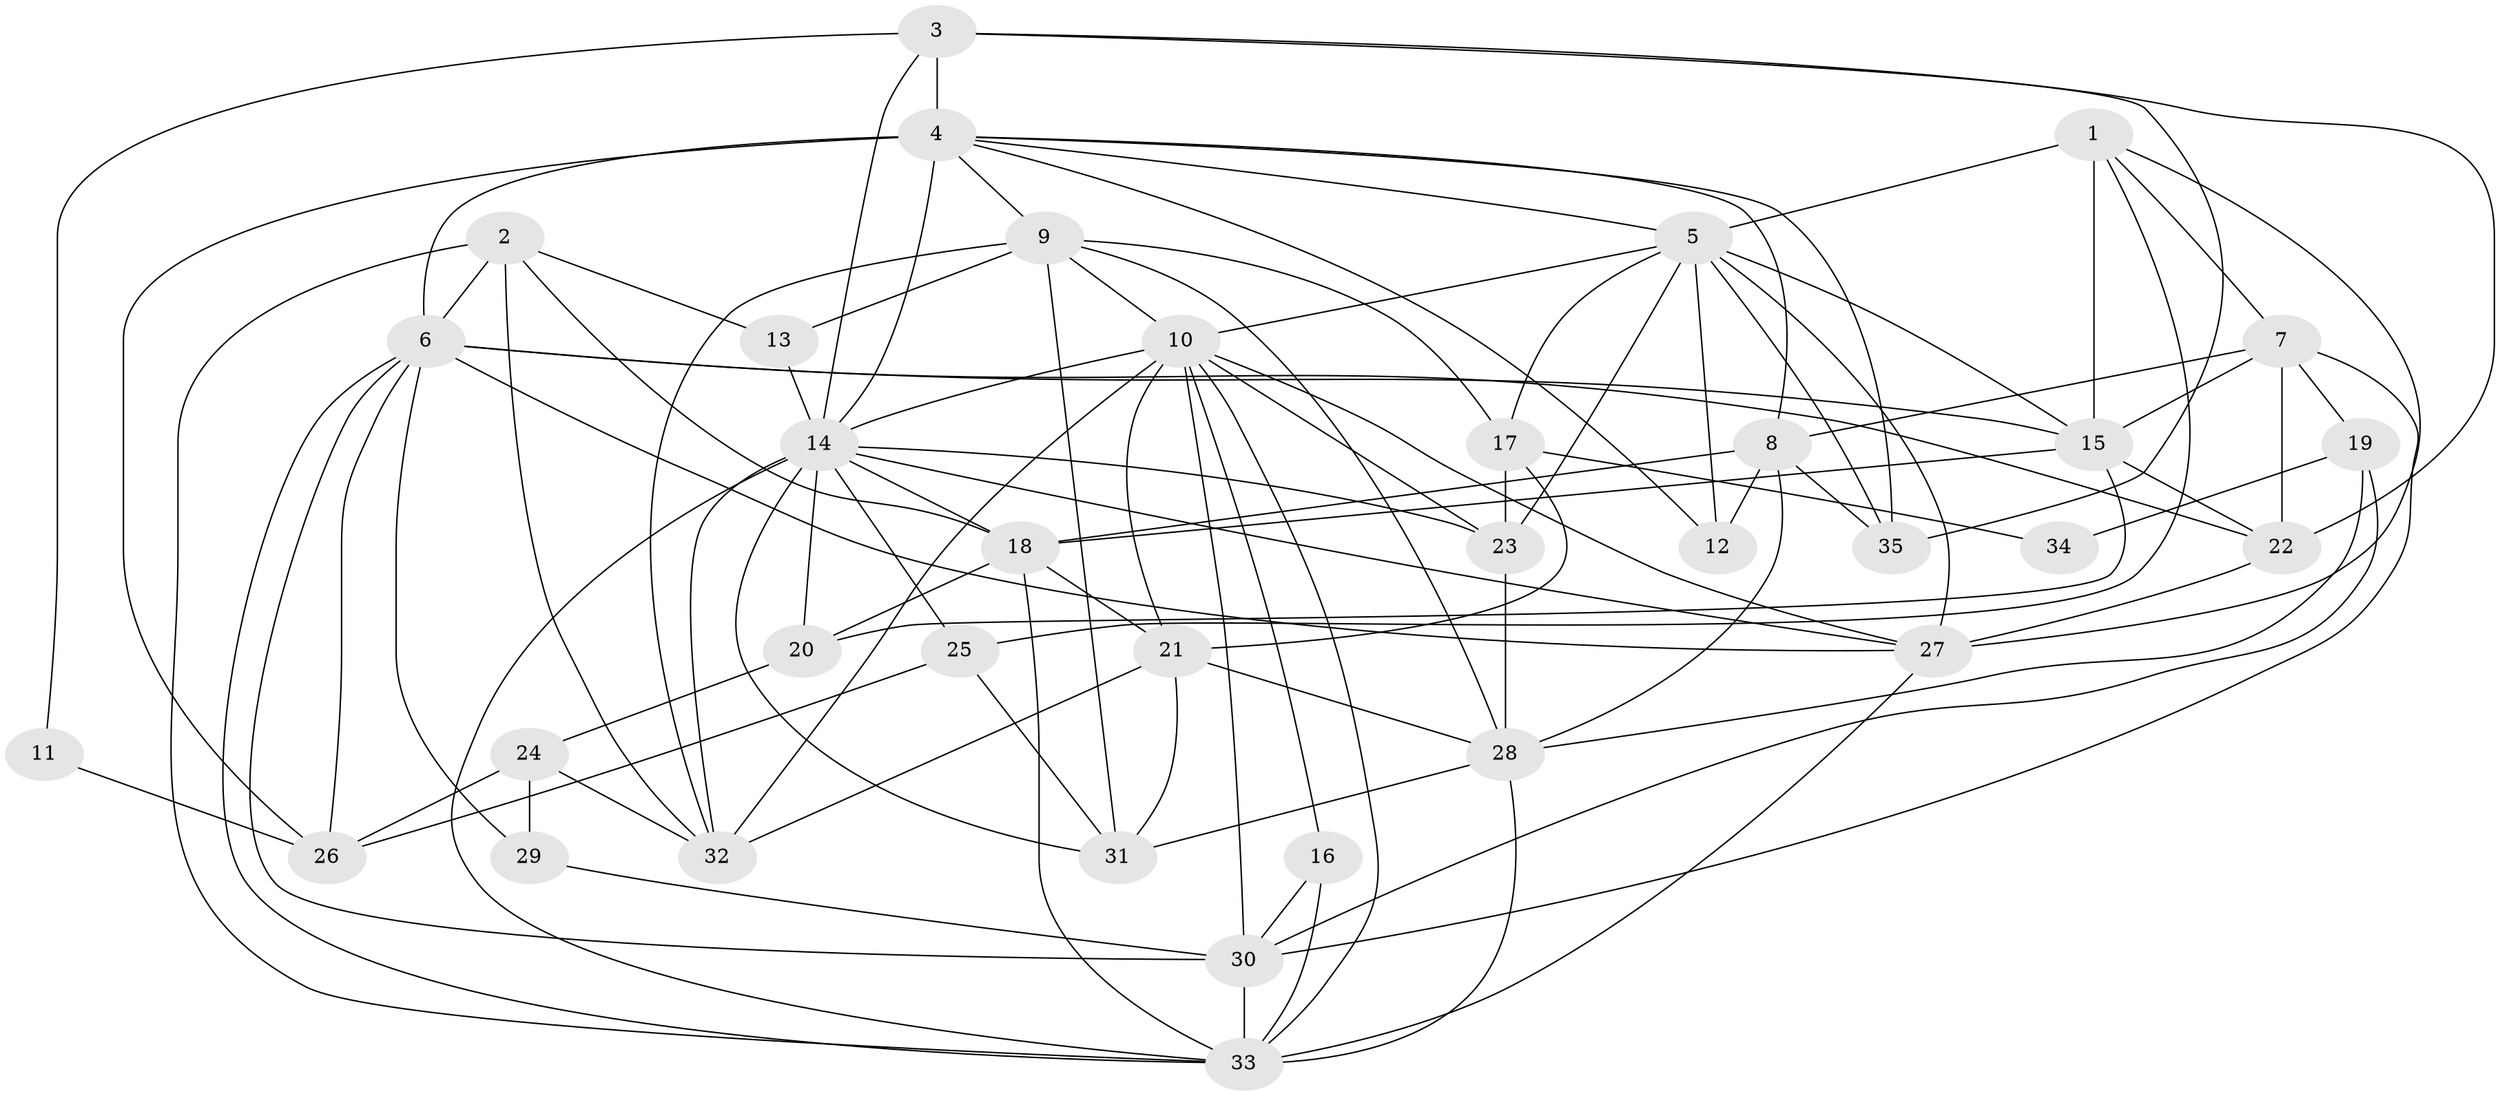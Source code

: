 // original degree distribution, {5: 0.12790697674418605, 2: 0.1744186046511628, 3: 0.27906976744186046, 4: 0.2441860465116279, 6: 0.09302325581395349, 8: 0.023255813953488372, 7: 0.046511627906976744, 11: 0.011627906976744186}
// Generated by graph-tools (version 1.1) at 2025/36/03/04/25 23:36:59]
// undirected, 35 vertices, 100 edges
graph export_dot {
  node [color=gray90,style=filled];
  1;
  2;
  3;
  4;
  5;
  6;
  7;
  8;
  9;
  10;
  11;
  12;
  13;
  14;
  15;
  16;
  17;
  18;
  19;
  20;
  21;
  22;
  23;
  24;
  25;
  26;
  27;
  28;
  29;
  30;
  31;
  32;
  33;
  34;
  35;
  1 -- 5 [weight=3.0];
  1 -- 7 [weight=1.0];
  1 -- 15 [weight=1.0];
  1 -- 25 [weight=1.0];
  1 -- 27 [weight=1.0];
  2 -- 6 [weight=1.0];
  2 -- 13 [weight=2.0];
  2 -- 18 [weight=1.0];
  2 -- 32 [weight=2.0];
  2 -- 33 [weight=1.0];
  3 -- 4 [weight=1.0];
  3 -- 11 [weight=1.0];
  3 -- 14 [weight=1.0];
  3 -- 22 [weight=1.0];
  3 -- 35 [weight=1.0];
  4 -- 5 [weight=1.0];
  4 -- 6 [weight=2.0];
  4 -- 8 [weight=1.0];
  4 -- 9 [weight=1.0];
  4 -- 12 [weight=1.0];
  4 -- 14 [weight=2.0];
  4 -- 26 [weight=2.0];
  4 -- 35 [weight=1.0];
  5 -- 10 [weight=1.0];
  5 -- 12 [weight=1.0];
  5 -- 15 [weight=1.0];
  5 -- 17 [weight=1.0];
  5 -- 23 [weight=3.0];
  5 -- 27 [weight=1.0];
  5 -- 35 [weight=1.0];
  6 -- 15 [weight=1.0];
  6 -- 22 [weight=1.0];
  6 -- 26 [weight=1.0];
  6 -- 27 [weight=1.0];
  6 -- 29 [weight=1.0];
  6 -- 30 [weight=1.0];
  6 -- 33 [weight=1.0];
  7 -- 8 [weight=1.0];
  7 -- 15 [weight=1.0];
  7 -- 19 [weight=1.0];
  7 -- 22 [weight=2.0];
  7 -- 30 [weight=1.0];
  8 -- 12 [weight=1.0];
  8 -- 18 [weight=1.0];
  8 -- 28 [weight=1.0];
  8 -- 35 [weight=1.0];
  9 -- 10 [weight=1.0];
  9 -- 13 [weight=2.0];
  9 -- 17 [weight=1.0];
  9 -- 28 [weight=1.0];
  9 -- 31 [weight=3.0];
  9 -- 32 [weight=1.0];
  10 -- 14 [weight=1.0];
  10 -- 16 [weight=1.0];
  10 -- 21 [weight=1.0];
  10 -- 23 [weight=1.0];
  10 -- 27 [weight=1.0];
  10 -- 30 [weight=1.0];
  10 -- 32 [weight=1.0];
  10 -- 33 [weight=1.0];
  11 -- 26 [weight=1.0];
  13 -- 14 [weight=1.0];
  14 -- 18 [weight=1.0];
  14 -- 20 [weight=1.0];
  14 -- 23 [weight=2.0];
  14 -- 25 [weight=1.0];
  14 -- 27 [weight=1.0];
  14 -- 31 [weight=1.0];
  14 -- 32 [weight=2.0];
  14 -- 33 [weight=1.0];
  15 -- 18 [weight=1.0];
  15 -- 20 [weight=1.0];
  15 -- 22 [weight=1.0];
  16 -- 30 [weight=1.0];
  16 -- 33 [weight=1.0];
  17 -- 21 [weight=1.0];
  17 -- 23 [weight=1.0];
  17 -- 34 [weight=2.0];
  18 -- 20 [weight=1.0];
  18 -- 21 [weight=1.0];
  18 -- 33 [weight=1.0];
  19 -- 28 [weight=1.0];
  19 -- 30 [weight=1.0];
  19 -- 34 [weight=1.0];
  20 -- 24 [weight=1.0];
  21 -- 28 [weight=1.0];
  21 -- 31 [weight=1.0];
  21 -- 32 [weight=1.0];
  22 -- 27 [weight=1.0];
  23 -- 28 [weight=2.0];
  24 -- 26 [weight=1.0];
  24 -- 29 [weight=1.0];
  24 -- 32 [weight=1.0];
  25 -- 26 [weight=1.0];
  25 -- 31 [weight=1.0];
  27 -- 33 [weight=1.0];
  28 -- 31 [weight=1.0];
  28 -- 33 [weight=1.0];
  29 -- 30 [weight=1.0];
  30 -- 33 [weight=2.0];
}
